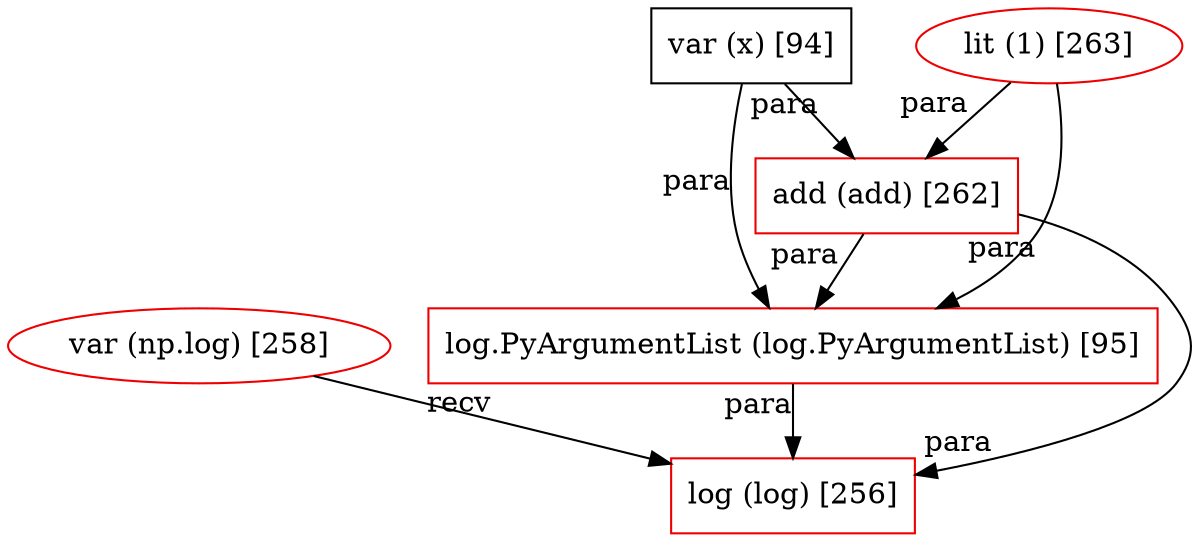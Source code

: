 digraph G {
  256 [ metadata="" color="red2" shape="box" label="log (log) [256]" ];
  258 [ metadata="" color="red2" shape="ellipse" label="var (np.log) [258]" ];
  95 [ metadata="" color="red2" shape="box" label="log.PyArgumentList (log.PyArgumentList) [95]" ];
  263 [ metadata="" color="red2" shape="ellipse" label="lit (1) [263]" ];
  262 [ metadata="" color="red2" shape="box" label="add (add) [262]" ];
  94 [ metadata="hanger" color="null" shape="null" label="var (x) [94]" ];
  258 -> 256 [ from_closure="false" xlabel="recv" ];
  95 -> 256 [ from_closure="false" xlabel="para" ];
  263 -> 95 [ from_closure="false" xlabel="para" ];
  263 -> 262 [ from_closure="false" xlabel="para" ];
  262 -> 256 [ from_closure="false" xlabel="para" ];
  262 -> 95 [ from_closure="false" xlabel="para" ];
  94 -> 95 [ from_closure="false" xlabel="para" ];
  94 -> 262 [ from_closure="false" xlabel="para" ];
}
